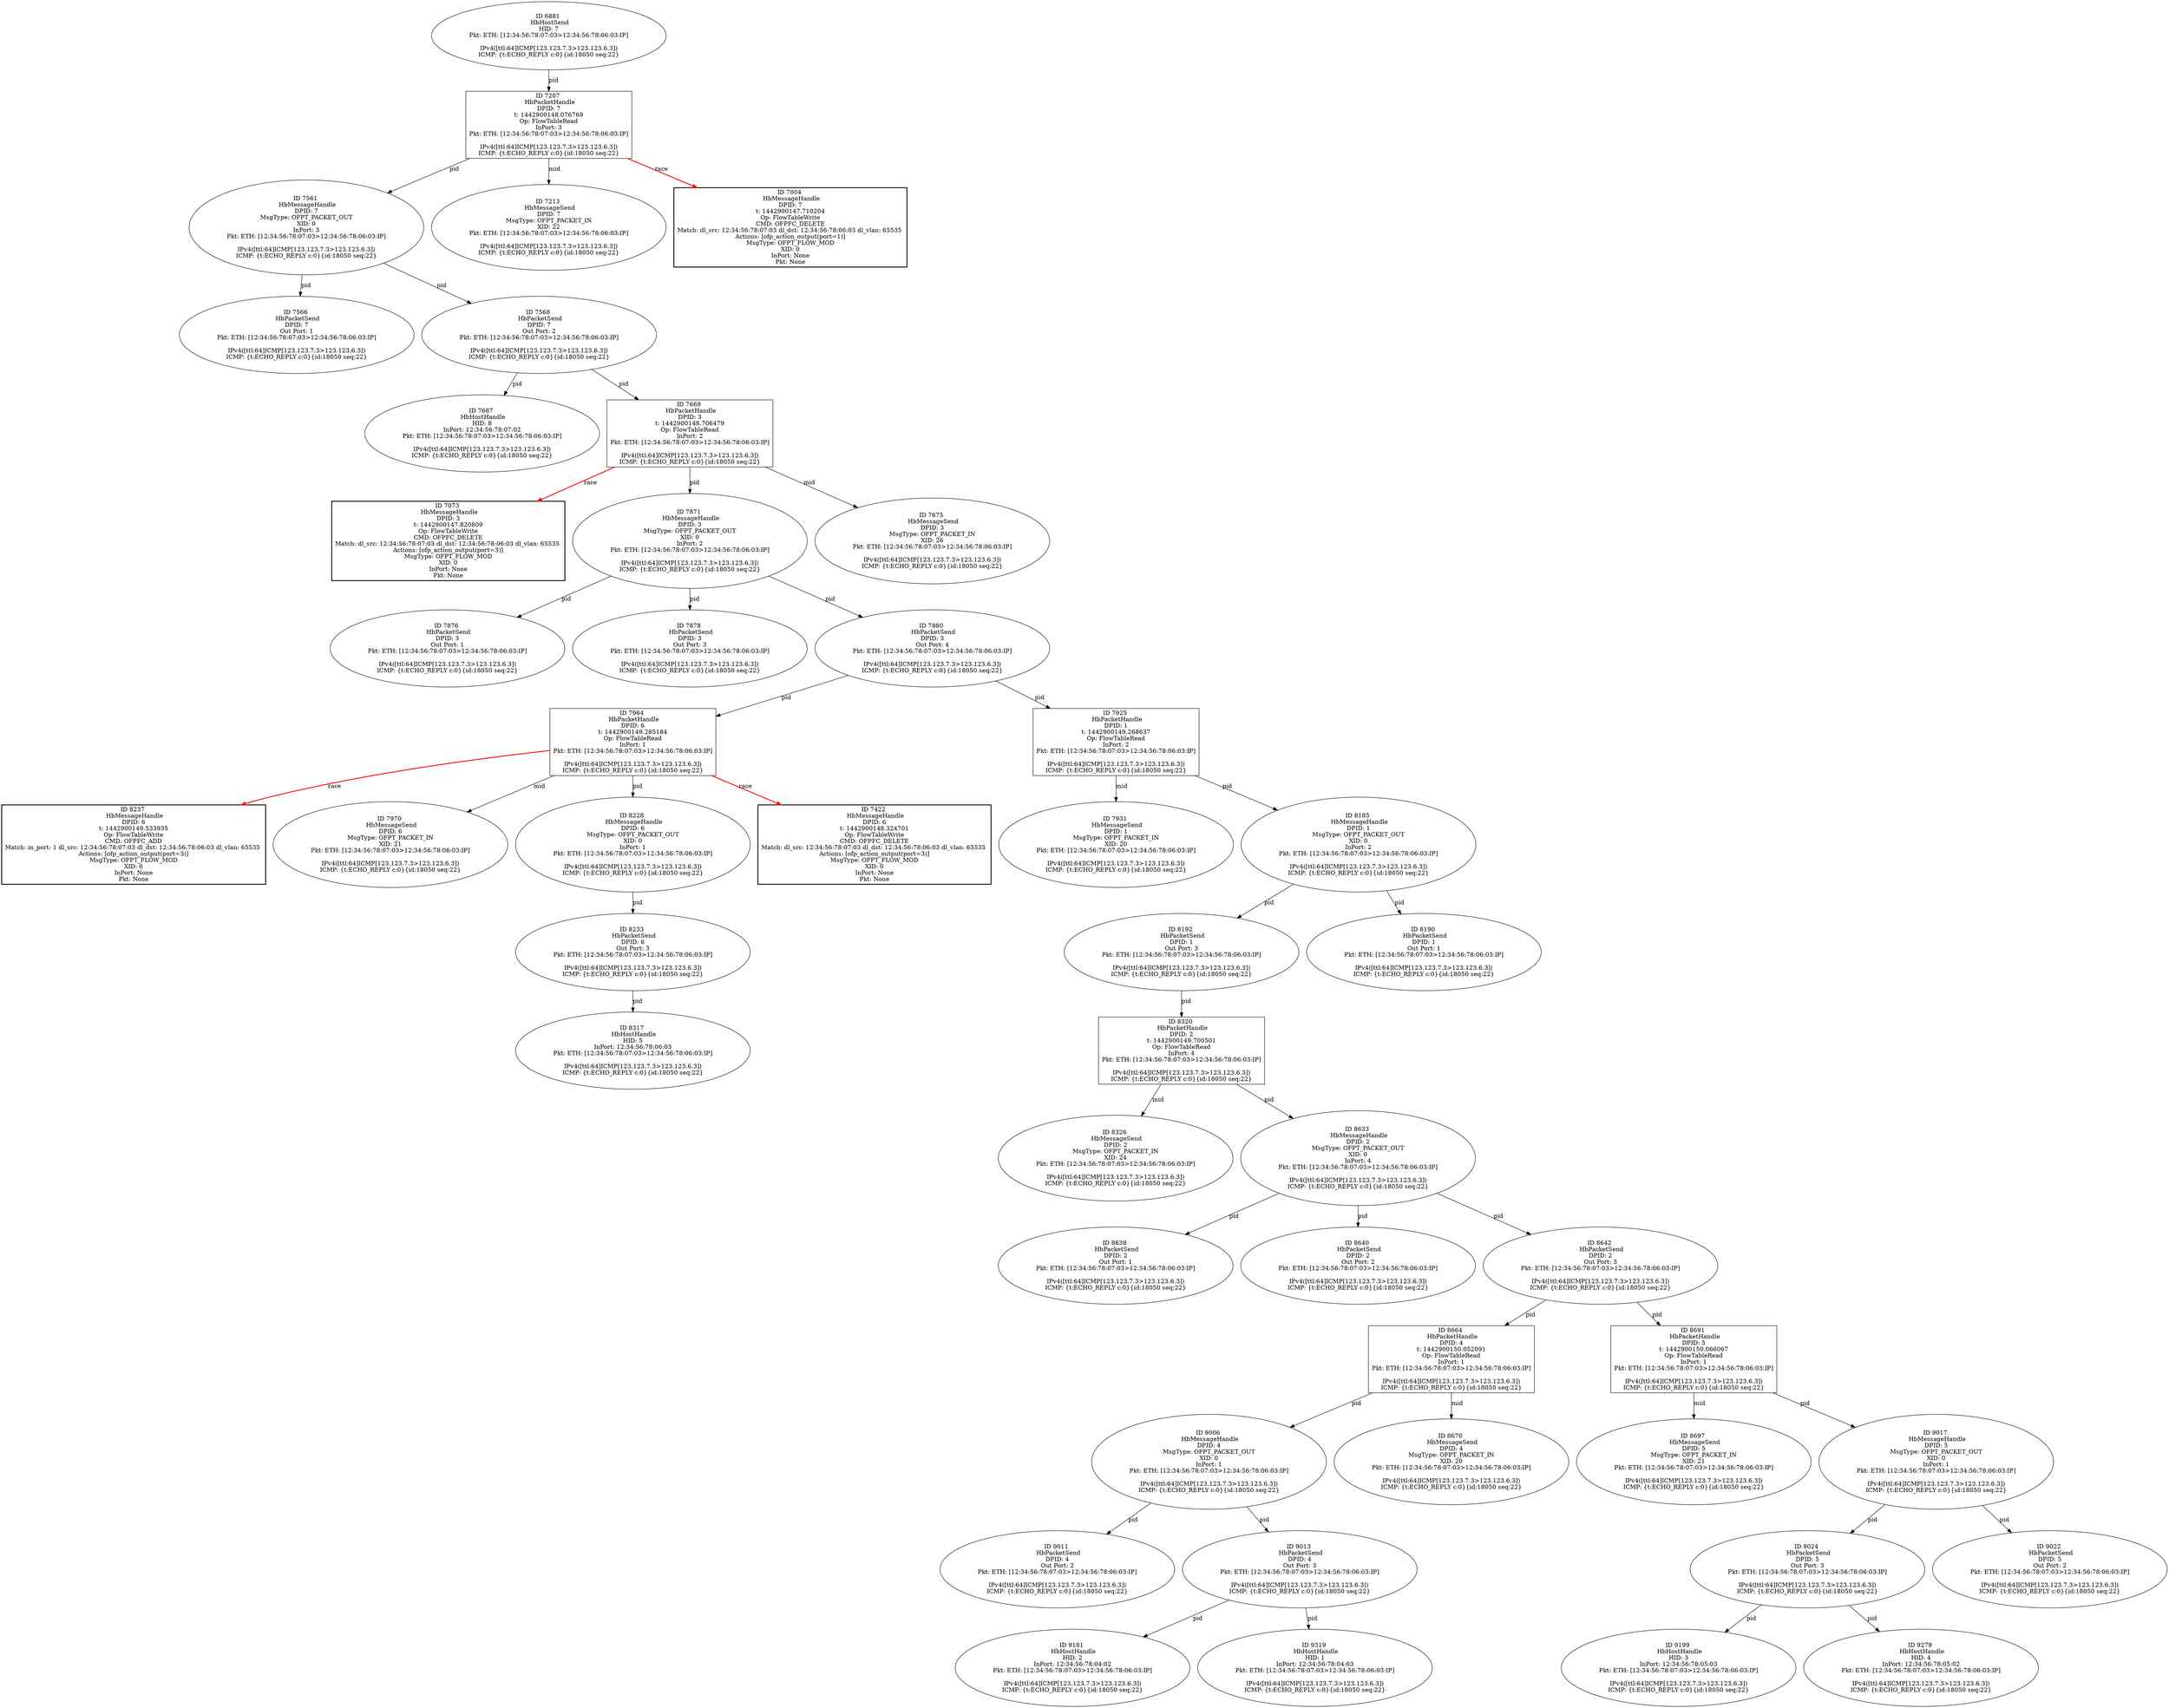 strict digraph G {
8192 [shape=oval, event=<hb_events.HbPacketSend object at 0x109a58310>, label="ID 8192 
 HbPacketSend
DPID: 1
Out Port: 3
Pkt: ETH: [12:34:56:78:07:03>12:34:56:78:06:03:IP]

IPv4([ttl:64]ICMP[123.123.7.3>123.123.6.3])
ICMP: {t:ECHO_REPLY c:0}{id:18050 seq:22}"];
8320 [shape=box, event=<hb_events.HbPacketHandle object at 0x109a8c650>, label="ID 8320 
 HbPacketHandle
DPID: 2
t: 1442900149.700501
Op: FlowTableRead
InPort: 4
Pkt: ETH: [12:34:56:78:07:03>12:34:56:78:06:03:IP]

IPv4([ttl:64]ICMP[123.123.7.3>123.123.6.3])
ICMP: {t:ECHO_REPLY c:0}{id:18050 seq:22}"];
8326 [shape=oval, event=<hb_events.HbMessageSend object at 0x109a8a850>, label="ID 8326 
 HbMessageSend
DPID: 2
MsgType: OFPT_PACKET_IN
XID: 24
Pkt: ETH: [12:34:56:78:07:03>12:34:56:78:06:03:IP]

IPv4([ttl:64]ICMP[123.123.7.3>123.123.6.3])
ICMP: {t:ECHO_REPLY c:0}{id:18050 seq:22}"];
7687 [shape=oval, event=<hb_events.HbHostHandle object at 0x109972750>, label="ID 7687 
 HbHostHandle
HID: 8
InPort: 12:34:56:78:07:02
Pkt: ETH: [12:34:56:78:07:03>12:34:56:78:06:03:IP]

IPv4([ttl:64]ICMP[123.123.7.3>123.123.6.3])
ICMP: {t:ECHO_REPLY c:0}{id:18050 seq:22}"];
7561 [shape=oval, event=<hb_events.HbMessageHandle object at 0x109936850>, label="ID 7561 
 HbMessageHandle
DPID: 7
MsgType: OFPT_PACKET_OUT
XID: 0
InPort: 3
Pkt: ETH: [12:34:56:78:07:03>12:34:56:78:06:03:IP]

IPv4([ttl:64]ICMP[123.123.7.3>123.123.6.3])
ICMP: {t:ECHO_REPLY c:0}{id:18050 seq:22}"];
7566 [shape=oval, event=<hb_events.HbPacketSend object at 0x109936f90>, label="ID 7566 
 HbPacketSend
DPID: 7
Out Port: 1
Pkt: ETH: [12:34:56:78:07:03>12:34:56:78:06:03:IP]

IPv4([ttl:64]ICMP[123.123.7.3>123.123.6.3])
ICMP: {t:ECHO_REPLY c:0}{id:18050 seq:22}"];
8237 [shape=box, style=bold, event=<hb_events.HbMessageHandle object at 0x109a63bd0>, label="ID 8237 
 HbMessageHandle
DPID: 6
t: 1442900149.533935
Op: FlowTableWrite
CMD: OFPFC_ADD
Match: in_port: 1 dl_src: 12:34:56:78:07:03 dl_dst: 12:34:56:78:06:03 dl_vlan: 65535 
Actions: [ofp_action_output(port=3)]
MsgType: OFPT_FLOW_MOD
XID: 0
InPort: None
Pkt: None"];
7568 [shape=oval, event=<hb_events.HbPacketSend object at 0x10993b210>, label="ID 7568 
 HbPacketSend
DPID: 7
Out Port: 2
Pkt: ETH: [12:34:56:78:07:03>12:34:56:78:06:03:IP]

IPv4([ttl:64]ICMP[123.123.7.3>123.123.6.3])
ICMP: {t:ECHO_REPLY c:0}{id:18050 seq:22}"];
7964 [shape=box, event=<hb_events.HbPacketHandle object at 0x109a06490>, label="ID 7964 
 HbPacketHandle
DPID: 6
t: 1442900149.285184
Op: FlowTableRead
InPort: 1
Pkt: ETH: [12:34:56:78:07:03>12:34:56:78:06:03:IP]

IPv4([ttl:64]ICMP[123.123.7.3>123.123.6.3])
ICMP: {t:ECHO_REPLY c:0}{id:18050 seq:22}"];
9024 [shape=oval, event=<hb_events.HbPacketSend object at 0x109bc5d50>, label="ID 9024 
 HbPacketSend
DPID: 5
Out Port: 3
Pkt: ETH: [12:34:56:78:07:03>12:34:56:78:06:03:IP]

IPv4([ttl:64]ICMP[123.123.7.3>123.123.6.3])
ICMP: {t:ECHO_REPLY c:0}{id:18050 seq:22}"];
7073 [shape=box, style=bold, event=<hb_events.HbMessageHandle object at 0x109832350>, label="ID 7073 
 HbMessageHandle
DPID: 3
t: 1442900147.820809
Op: FlowTableWrite
CMD: OFPFC_DELETE
Match: dl_src: 12:34:56:78:07:03 dl_dst: 12:34:56:78:06:03 dl_vlan: 65535 
Actions: [ofp_action_output(port=3)]
MsgType: OFPT_FLOW_MOD
XID: 0
InPort: None
Pkt: None"];
7970 [shape=oval, event=<hb_events.HbMessageSend object at 0x109a06d90>, label="ID 7970 
 HbMessageSend
DPID: 6
MsgType: OFPT_PACKET_IN
XID: 21
Pkt: ETH: [12:34:56:78:07:03>12:34:56:78:06:03:IP]

IPv4([ttl:64]ICMP[123.123.7.3>123.123.6.3])
ICMP: {t:ECHO_REPLY c:0}{id:18050 seq:22}"];
8228 [shape=oval, event=<hb_events.HbMessageHandle object at 0x109a5cf10>, label="ID 8228 
 HbMessageHandle
DPID: 6
MsgType: OFPT_PACKET_OUT
XID: 0
InPort: 1
Pkt: ETH: [12:34:56:78:07:03>12:34:56:78:06:03:IP]

IPv4([ttl:64]ICMP[123.123.7.3>123.123.6.3])
ICMP: {t:ECHO_REPLY c:0}{id:18050 seq:22}"];
7207 [shape=box, event=<hb_events.HbPacketHandle object at 0x10984dd50>, label="ID 7207 
 HbPacketHandle
DPID: 7
t: 1442900148.076769
Op: FlowTableRead
InPort: 3
Pkt: ETH: [12:34:56:78:07:03>12:34:56:78:06:03:IP]

IPv4([ttl:64]ICMP[123.123.7.3>123.123.6.3])
ICMP: {t:ECHO_REPLY c:0}{id:18050 seq:22}"];
8233 [shape=oval, event=<hb_events.HbPacketSend object at 0x109a63810>, label="ID 8233 
 HbPacketSend
DPID: 6
Out Port: 3
Pkt: ETH: [12:34:56:78:07:03>12:34:56:78:06:03:IP]

IPv4([ttl:64]ICMP[123.123.7.3>123.123.6.3])
ICMP: {t:ECHO_REPLY c:0}{id:18050 seq:22}"];
7213 [shape=oval, event=<hb_events.HbMessageSend object at 0x109881f90>, label="ID 7213 
 HbMessageSend
DPID: 7
MsgType: OFPT_PACKET_IN
XID: 22
Pkt: ETH: [12:34:56:78:07:03>12:34:56:78:06:03:IP]

IPv4([ttl:64]ICMP[123.123.7.3>123.123.6.3])
ICMP: {t:ECHO_REPLY c:0}{id:18050 seq:22}"];
9006 [shape=oval, event=<hb_events.HbMessageHandle object at 0x109bbfc50>, label="ID 9006 
 HbMessageHandle
DPID: 4
MsgType: OFPT_PACKET_OUT
XID: 0
InPort: 1
Pkt: ETH: [12:34:56:78:07:03>12:34:56:78:06:03:IP]

IPv4([ttl:64]ICMP[123.123.7.3>123.123.6.3])
ICMP: {t:ECHO_REPLY c:0}{id:18050 seq:22}"];
7422 [shape=box, style=bold, event=<hb_events.HbMessageHandle object at 0x1098fb650>, label="ID 7422 
 HbMessageHandle
DPID: 6
t: 1442900148.324701
Op: FlowTableWrite
CMD: OFPFC_DELETE
Match: dl_src: 12:34:56:78:07:03 dl_dst: 12:34:56:78:06:03 dl_vlan: 65535 
Actions: [ofp_action_output(port=3)]
MsgType: OFPT_FLOW_MOD
XID: 0
InPort: None
Pkt: None"];
9011 [shape=oval, event=<hb_events.HbPacketSend object at 0x109bc5190>, label="ID 9011 
 HbPacketSend
DPID: 4
Out Port: 2
Pkt: ETH: [12:34:56:78:07:03>12:34:56:78:06:03:IP]

IPv4([ttl:64]ICMP[123.123.7.3>123.123.6.3])
ICMP: {t:ECHO_REPLY c:0}{id:18050 seq:22}"];
9013 [shape=oval, event=<hb_events.HbPacketSend object at 0x109bc53d0>, label="ID 9013 
 HbPacketSend
DPID: 4
Out Port: 3
Pkt: ETH: [12:34:56:78:07:03>12:34:56:78:06:03:IP]

IPv4([ttl:64]ICMP[123.123.7.3>123.123.6.3])
ICMP: {t:ECHO_REPLY c:0}{id:18050 seq:22}"];
8633 [shape=oval, event=<hb_events.HbMessageHandle object at 0x109b0ba10>, label="ID 8633 
 HbMessageHandle
DPID: 2
MsgType: OFPT_PACKET_OUT
XID: 0
InPort: 4
Pkt: ETH: [12:34:56:78:07:03>12:34:56:78:06:03:IP]

IPv4([ttl:64]ICMP[123.123.7.3>123.123.6.3])
ICMP: {t:ECHO_REPLY c:0}{id:18050 seq:22}"];
8638 [shape=oval, event=<hb_events.HbPacketSend object at 0x109b0b850>, label="ID 8638 
 HbPacketSend
DPID: 2
Out Port: 1
Pkt: ETH: [12:34:56:78:07:03>12:34:56:78:06:03:IP]

IPv4([ttl:64]ICMP[123.123.7.3>123.123.6.3])
ICMP: {t:ECHO_REPLY c:0}{id:18050 seq:22}"];
9022 [shape=oval, event=<hb_events.HbPacketSend object at 0x109bc5b10>, label="ID 9022 
 HbPacketSend
DPID: 5
Out Port: 2
Pkt: ETH: [12:34:56:78:07:03>12:34:56:78:06:03:IP]

IPv4([ttl:64]ICMP[123.123.7.3>123.123.6.3])
ICMP: {t:ECHO_REPLY c:0}{id:18050 seq:22}"];
7669 [shape=box, event=<hb_events.HbPacketHandle object at 0x10996a490>, label="ID 7669 
 HbPacketHandle
DPID: 3
t: 1442900148.706479
Op: FlowTableRead
InPort: 2
Pkt: ETH: [12:34:56:78:07:03>12:34:56:78:06:03:IP]

IPv4([ttl:64]ICMP[123.123.7.3>123.123.6.3])
ICMP: {t:ECHO_REPLY c:0}{id:18050 seq:22}"];
8640 [shape=oval, event=<hb_events.HbPacketSend object at 0x109b11a50>, label="ID 8640 
 HbPacketSend
DPID: 2
Out Port: 2
Pkt: ETH: [12:34:56:78:07:03>12:34:56:78:06:03:IP]

IPv4([ttl:64]ICMP[123.123.7.3>123.123.6.3])
ICMP: {t:ECHO_REPLY c:0}{id:18050 seq:22}"];
8642 [shape=oval, event=<hb_events.HbPacketSend object at 0x109b17790>, label="ID 8642 
 HbPacketSend
DPID: 2
Out Port: 3
Pkt: ETH: [12:34:56:78:07:03>12:34:56:78:06:03:IP]

IPv4([ttl:64]ICMP[123.123.7.3>123.123.6.3])
ICMP: {t:ECHO_REPLY c:0}{id:18050 seq:22}"];
8697 [shape=oval, event=<hb_events.HbMessageSend object at 0x109b2b2d0>, label="ID 8697 
 HbMessageSend
DPID: 5
MsgType: OFPT_PACKET_IN
XID: 21
Pkt: ETH: [12:34:56:78:07:03>12:34:56:78:06:03:IP]

IPv4([ttl:64]ICMP[123.123.7.3>123.123.6.3])
ICMP: {t:ECHO_REPLY c:0}{id:18050 seq:22}"];
7876 [shape=oval, event=<hb_events.HbPacketSend object at 0x1099ead10>, label="ID 7876 
 HbPacketSend
DPID: 3
Out Port: 1
Pkt: ETH: [12:34:56:78:07:03>12:34:56:78:06:03:IP]

IPv4([ttl:64]ICMP[123.123.7.3>123.123.6.3])
ICMP: {t:ECHO_REPLY c:0}{id:18050 seq:22}"];
7878 [shape=oval, event=<hb_events.HbPacketSend object at 0x1099eaf50>, label="ID 7878 
 HbPacketSend
DPID: 3
Out Port: 3
Pkt: ETH: [12:34:56:78:07:03>12:34:56:78:06:03:IP]

IPv4([ttl:64]ICMP[123.123.7.3>123.123.6.3])
ICMP: {t:ECHO_REPLY c:0}{id:18050 seq:22}"];
7880 [shape=oval, event=<hb_events.HbPacketSend object at 0x1099f11d0>, label="ID 7880 
 HbPacketSend
DPID: 3
Out Port: 4
Pkt: ETH: [12:34:56:78:07:03>12:34:56:78:06:03:IP]

IPv4([ttl:64]ICMP[123.123.7.3>123.123.6.3])
ICMP: {t:ECHO_REPLY c:0}{id:18050 seq:22}"];
9017 [shape=oval, event=<hb_events.HbMessageHandle object at 0x109bc5610>, label="ID 9017 
 HbMessageHandle
DPID: 5
MsgType: OFPT_PACKET_OUT
XID: 0
InPort: 1
Pkt: ETH: [12:34:56:78:07:03>12:34:56:78:06:03:IP]

IPv4([ttl:64]ICMP[123.123.7.3>123.123.6.3])
ICMP: {t:ECHO_REPLY c:0}{id:18050 seq:22}"];
8664 [shape=box, event=<hb_events.HbPacketHandle object at 0x109b179d0>, label="ID 8664 
 HbPacketHandle
DPID: 4
t: 1442900150.052091
Op: FlowTableRead
InPort: 1
Pkt: ETH: [12:34:56:78:07:03>12:34:56:78:06:03:IP]

IPv4([ttl:64]ICMP[123.123.7.3>123.123.6.3])
ICMP: {t:ECHO_REPLY c:0}{id:18050 seq:22}"];
7871 [shape=oval, event=<hb_events.HbMessageHandle object at 0x1099ea810>, label="ID 7871 
 HbMessageHandle
DPID: 3
MsgType: OFPT_PACKET_OUT
XID: 0
InPort: 2
Pkt: ETH: [12:34:56:78:07:03>12:34:56:78:06:03:IP]

IPv4([ttl:64]ICMP[123.123.7.3>123.123.6.3])
ICMP: {t:ECHO_REPLY c:0}{id:18050 seq:22}"];
7004 [shape=box, style=bold, event=<hb_events.HbMessageHandle object at 0x10975ab10>, label="ID 7004 
 HbMessageHandle
DPID: 7
t: 1442900147.710204
Op: FlowTableWrite
CMD: OFPFC_DELETE
Match: dl_src: 12:34:56:78:07:03 dl_dst: 12:34:56:78:06:03 dl_vlan: 65535 
Actions: [ofp_action_output(port=1)]
MsgType: OFPT_FLOW_MOD
XID: 0
InPort: None
Pkt: None"];
9181 [shape=oval, event=<hb_events.HbHostHandle object at 0x109c04950>, label="ID 9181 
 HbHostHandle
HID: 2
InPort: 12:34:56:78:04:02
Pkt: ETH: [12:34:56:78:07:03>12:34:56:78:06:03:IP]

IPv4([ttl:64]ICMP[123.123.7.3>123.123.6.3])
ICMP: {t:ECHO_REPLY c:0}{id:18050 seq:22}"];
8670 [shape=oval, event=<hb_events.HbMessageSend object at 0x109b1e1d0>, label="ID 8670 
 HbMessageSend
DPID: 4
MsgType: OFPT_PACKET_IN
XID: 20
Pkt: ETH: [12:34:56:78:07:03>12:34:56:78:06:03:IP]

IPv4([ttl:64]ICMP[123.123.7.3>123.123.6.3])
ICMP: {t:ECHO_REPLY c:0}{id:18050 seq:22}"];
6881 [shape=oval, event=<hb_events.HbHostSend object at 0x109717950>, label="ID 6881 
 HbHostSend
HID: 7
Pkt: ETH: [12:34:56:78:07:03>12:34:56:78:06:03:IP]

IPv4([ttl:64]ICMP[123.123.7.3>123.123.6.3])
ICMP: {t:ECHO_REPLY c:0}{id:18050 seq:22}"];
7675 [shape=oval, event=<hb_events.HbMessageSend object at 0x10996af50>, label="ID 7675 
 HbMessageSend
DPID: 3
MsgType: OFPT_PACKET_IN
XID: 26
Pkt: ETH: [12:34:56:78:07:03>12:34:56:78:06:03:IP]

IPv4([ttl:64]ICMP[123.123.7.3>123.123.6.3])
ICMP: {t:ECHO_REPLY c:0}{id:18050 seq:22}"];
7931 [shape=oval, event=<hb_events.HbMessageSend object at 0x1099f7250>, label="ID 7931 
 HbMessageSend
DPID: 1
MsgType: OFPT_PACKET_IN
XID: 20
Pkt: ETH: [12:34:56:78:07:03>12:34:56:78:06:03:IP]

IPv4([ttl:64]ICMP[123.123.7.3>123.123.6.3])
ICMP: {t:ECHO_REPLY c:0}{id:18050 seq:22}"];
9319 [shape=oval, event=<hb_events.HbHostHandle object at 0x109c66150>, label="ID 9319 
 HbHostHandle
HID: 1
InPort: 12:34:56:78:04:03
Pkt: ETH: [12:34:56:78:07:03>12:34:56:78:06:03:IP]

IPv4([ttl:64]ICMP[123.123.7.3>123.123.6.3])
ICMP: {t:ECHO_REPLY c:0}{id:18050 seq:22}"];
9199 [shape=oval, event=<hb_events.HbHostHandle object at 0x109c19450>, label="ID 9199 
 HbHostHandle
HID: 3
InPort: 12:34:56:78:05:03
Pkt: ETH: [12:34:56:78:07:03>12:34:56:78:06:03:IP]

IPv4([ttl:64]ICMP[123.123.7.3>123.123.6.3])
ICMP: {t:ECHO_REPLY c:0}{id:18050 seq:22}"];
8691 [shape=box, event=<hb_events.HbPacketHandle object at 0x109b1bb50>, label="ID 8691 
 HbPacketHandle
DPID: 5
t: 1442900150.066067
Op: FlowTableRead
InPort: 1
Pkt: ETH: [12:34:56:78:07:03>12:34:56:78:06:03:IP]

IPv4([ttl:64]ICMP[123.123.7.3>123.123.6.3])
ICMP: {t:ECHO_REPLY c:0}{id:18050 seq:22}"];
7925 [shape=box, event=<hb_events.HbPacketHandle object at 0x1099f1ad0>, label="ID 7925 
 HbPacketHandle
DPID: 1
t: 1442900149.268637
Op: FlowTableRead
InPort: 2
Pkt: ETH: [12:34:56:78:07:03>12:34:56:78:06:03:IP]

IPv4([ttl:64]ICMP[123.123.7.3>123.123.6.3])
ICMP: {t:ECHO_REPLY c:0}{id:18050 seq:22}"];
8185 [shape=oval, event=<hb_events.HbMessageHandle object at 0x109a50950>, label="ID 8185 
 HbMessageHandle
DPID: 1
MsgType: OFPT_PACKET_OUT
XID: 0
InPort: 2
Pkt: ETH: [12:34:56:78:07:03>12:34:56:78:06:03:IP]

IPv4([ttl:64]ICMP[123.123.7.3>123.123.6.3])
ICMP: {t:ECHO_REPLY c:0}{id:18050 seq:22}"];
9279 [shape=oval, event=<hb_events.HbHostHandle object at 0x109c472d0>, label="ID 9279 
 HbHostHandle
HID: 4
InPort: 12:34:56:78:05:02
Pkt: ETH: [12:34:56:78:07:03>12:34:56:78:06:03:IP]

IPv4([ttl:64]ICMP[123.123.7.3>123.123.6.3])
ICMP: {t:ECHO_REPLY c:0}{id:18050 seq:22}"];
8317 [shape=oval, event=<hb_events.HbHostHandle object at 0x109a8c410>, label="ID 8317 
 HbHostHandle
HID: 5
InPort: 12:34:56:78:06:03
Pkt: ETH: [12:34:56:78:07:03>12:34:56:78:06:03:IP]

IPv4([ttl:64]ICMP[123.123.7.3>123.123.6.3])
ICMP: {t:ECHO_REPLY c:0}{id:18050 seq:22}"];
8190 [shape=oval, event=<hb_events.HbPacketSend object at 0x109a580d0>, label="ID 8190 
 HbPacketSend
DPID: 1
Out Port: 1
Pkt: ETH: [12:34:56:78:07:03>12:34:56:78:06:03:IP]

IPv4([ttl:64]ICMP[123.123.7.3>123.123.6.3])
ICMP: {t:ECHO_REPLY c:0}{id:18050 seq:22}"];
8192 -> 8320  [rel=pid, label=pid];
8320 -> 8633  [rel=pid, label=pid];
8320 -> 8326  [rel=mid, label=mid];
7561 -> 7568  [rel=pid, label=pid];
7561 -> 7566  [rel=pid, label=pid];
7925 -> 8185  [rel=pid, label=pid];
7925 -> 7931  [rel=mid, label=mid];
7568 -> 7669  [rel=pid, label=pid];
7568 -> 7687  [rel=pid, label=pid];
7964 -> 7970  [rel=mid, label=mid];
7964 -> 8228  [rel=pid, label=pid];
7964 -> 8237  [harmful=True, color=red, style=bold, rel=race, label=race];
7964 -> 7422  [harmful=True, color=red, style=bold, rel=race, label=race];
8185 -> 8192  [rel=pid, label=pid];
8185 -> 8190  [rel=pid, label=pid];
8228 -> 8233  [rel=pid, label=pid];
7207 -> 7561  [rel=pid, label=pid];
7207 -> 7004  [harmful=True, color=red, style=bold, rel=race, label=race];
7207 -> 7213  [rel=mid, label=mid];
8233 -> 8317  [rel=pid, label=pid];
9006 -> 9011  [rel=pid, label=pid];
9006 -> 9013  [rel=pid, label=pid];
9013 -> 9181  [rel=pid, label=pid];
9013 -> 9319  [rel=pid, label=pid];
8633 -> 8640  [rel=pid, label=pid];
8633 -> 8642  [rel=pid, label=pid];
8633 -> 8638  [rel=pid, label=pid];
7871 -> 7880  [rel=pid, label=pid];
7871 -> 7876  [rel=pid, label=pid];
7871 -> 7878  [rel=pid, label=pid];
9024 -> 9199  [rel=pid, label=pid];
9024 -> 9279  [rel=pid, label=pid];
8642 -> 8664  [rel=pid, label=pid];
8642 -> 8691  [rel=pid, label=pid];
7880 -> 7964  [rel=pid, label=pid];
7880 -> 7925  [rel=pid, label=pid];
9017 -> 9024  [rel=pid, label=pid];
9017 -> 9022  [rel=pid, label=pid];
8664 -> 8670  [rel=mid, label=mid];
8664 -> 9006  [rel=pid, label=pid];
6881 -> 7207  [rel=pid, label=pid];
8691 -> 8697  [rel=mid, label=mid];
8691 -> 9017  [rel=pid, label=pid];
7669 -> 7073  [harmful=True, color=red, style=bold, rel=race, label=race];
7669 -> 7675  [rel=mid, label=mid];
7669 -> 7871  [rel=pid, label=pid];
}
